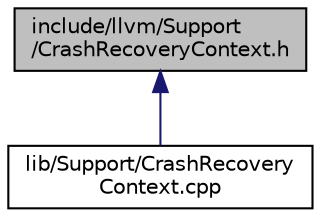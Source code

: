 digraph "include/llvm/Support/CrashRecoveryContext.h"
{
 // LATEX_PDF_SIZE
  bgcolor="transparent";
  edge [fontname="Helvetica",fontsize="10",labelfontname="Helvetica",labelfontsize="10"];
  node [fontname="Helvetica",fontsize="10",shape="box"];
  Node1 [label="include/llvm/Support\l/CrashRecoveryContext.h",height=0.2,width=0.4,color="black", fillcolor="grey75", style="filled", fontcolor="black",tooltip=" "];
  Node1 -> Node2 [dir="back",color="midnightblue",fontsize="10",style="solid",fontname="Helvetica"];
  Node2 [label="lib/Support/CrashRecovery\lContext.cpp",height=0.2,width=0.4,color="black",URL="$CrashRecoveryContext_8cpp.html",tooltip=" "];
}
